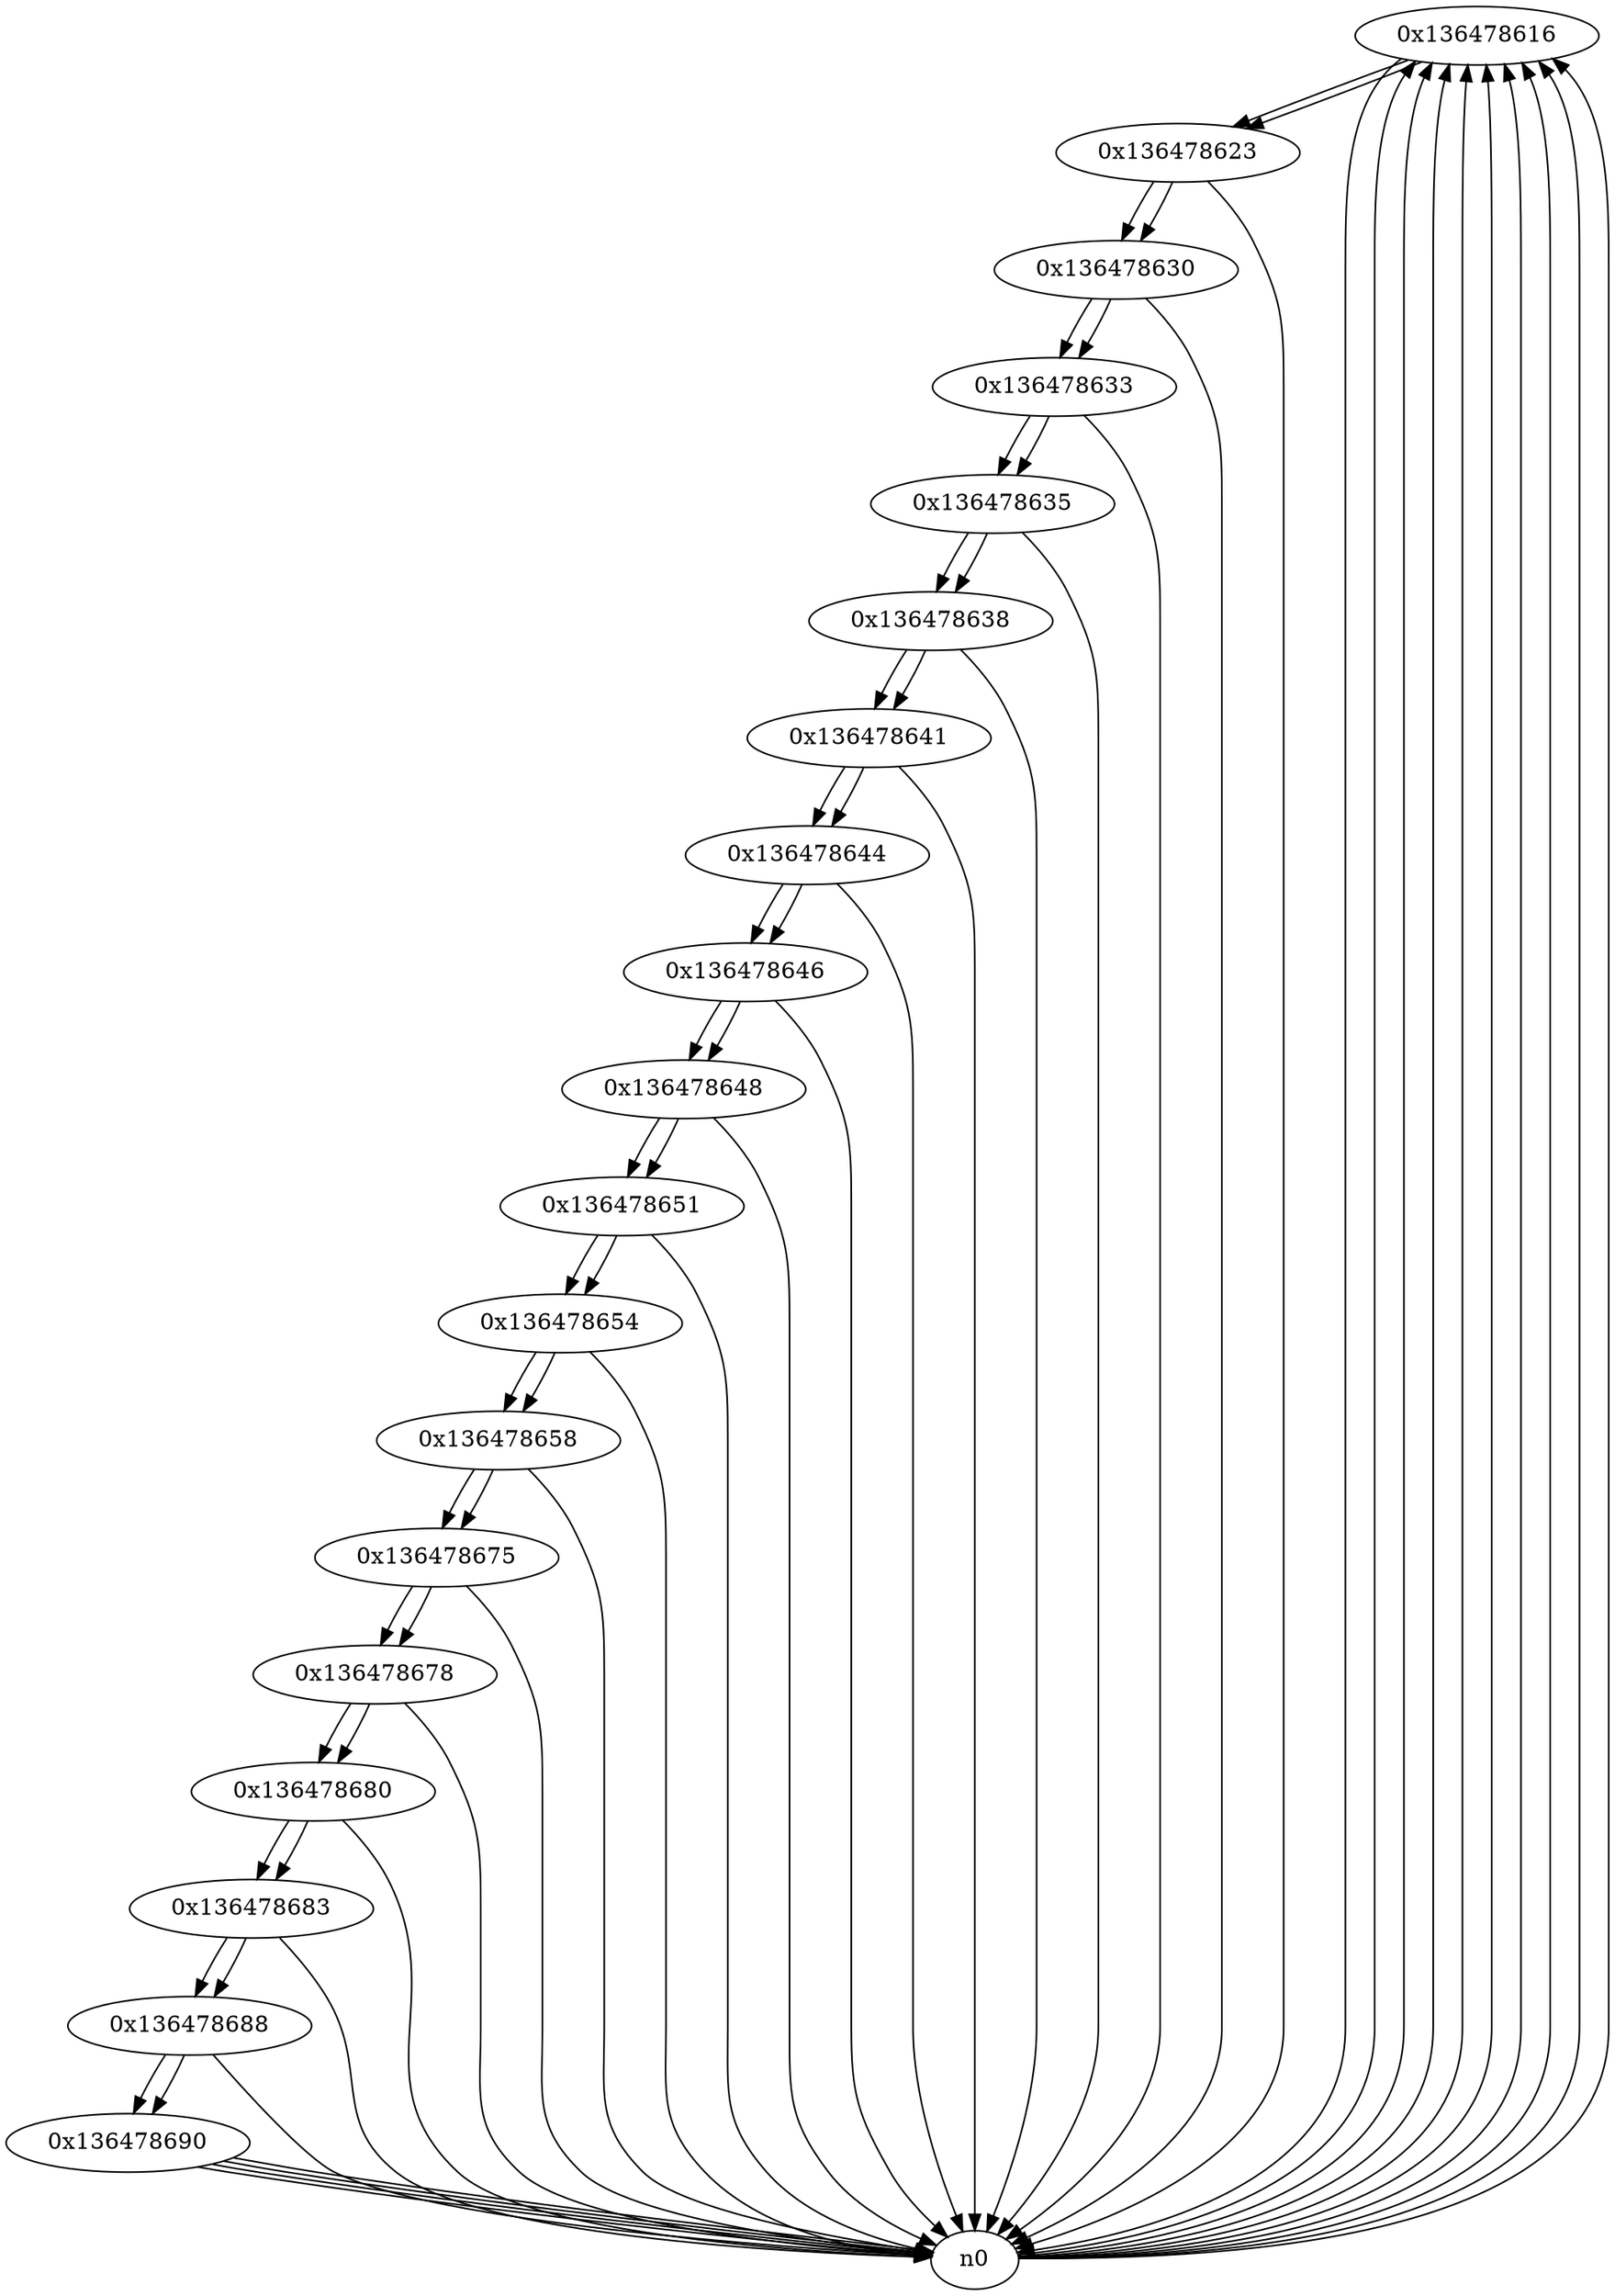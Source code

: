 digraph G{
/* nodes */
  n1 [label="0x136478616"]
  n2 [label="0x136478623"]
  n3 [label="0x136478630"]
  n4 [label="0x136478633"]
  n5 [label="0x136478635"]
  n6 [label="0x136478638"]
  n7 [label="0x136478641"]
  n8 [label="0x136478644"]
  n9 [label="0x136478646"]
  n10 [label="0x136478648"]
  n11 [label="0x136478651"]
  n12 [label="0x136478654"]
  n13 [label="0x136478658"]
  n14 [label="0x136478675"]
  n15 [label="0x136478678"]
  n16 [label="0x136478680"]
  n17 [label="0x136478683"]
  n18 [label="0x136478688"]
  n19 [label="0x136478690"]
/* edges */
n1 -> n2;
n1 -> n0;
n0 -> n1;
n0 -> n1;
n0 -> n1;
n0 -> n1;
n0 -> n1;
n0 -> n1;
n0 -> n1;
n0 -> n1;
n0 -> n1;
n2 -> n3;
n2 -> n0;
n1 -> n2;
n3 -> n4;
n3 -> n0;
n2 -> n3;
n4 -> n5;
n4 -> n0;
n3 -> n4;
n5 -> n6;
n5 -> n0;
n4 -> n5;
n6 -> n7;
n6 -> n0;
n5 -> n6;
n7 -> n8;
n7 -> n0;
n6 -> n7;
n8 -> n9;
n8 -> n0;
n7 -> n8;
n9 -> n10;
n9 -> n0;
n8 -> n9;
n10 -> n11;
n10 -> n0;
n9 -> n10;
n11 -> n12;
n11 -> n0;
n10 -> n11;
n12 -> n13;
n12 -> n0;
n11 -> n12;
n13 -> n14;
n13 -> n0;
n12 -> n13;
n14 -> n15;
n14 -> n0;
n13 -> n14;
n15 -> n16;
n15 -> n0;
n14 -> n15;
n16 -> n17;
n16 -> n0;
n15 -> n16;
n17 -> n18;
n17 -> n0;
n16 -> n17;
n18 -> n19;
n18 -> n0;
n17 -> n18;
n19 -> n0;
n19 -> n0;
n19 -> n0;
n19 -> n0;
n18 -> n19;
}
